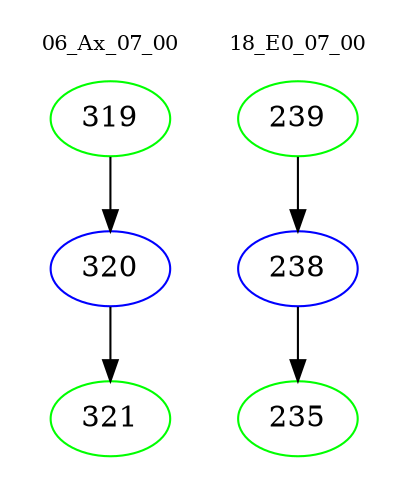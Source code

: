 digraph{
subgraph cluster_0 {
color = white
label = "06_Ax_07_00";
fontsize=10;
T0_319 [label="319", color="green"]
T0_319 -> T0_320 [color="black"]
T0_320 [label="320", color="blue"]
T0_320 -> T0_321 [color="black"]
T0_321 [label="321", color="green"]
}
subgraph cluster_1 {
color = white
label = "18_E0_07_00";
fontsize=10;
T1_239 [label="239", color="green"]
T1_239 -> T1_238 [color="black"]
T1_238 [label="238", color="blue"]
T1_238 -> T1_235 [color="black"]
T1_235 [label="235", color="green"]
}
}
